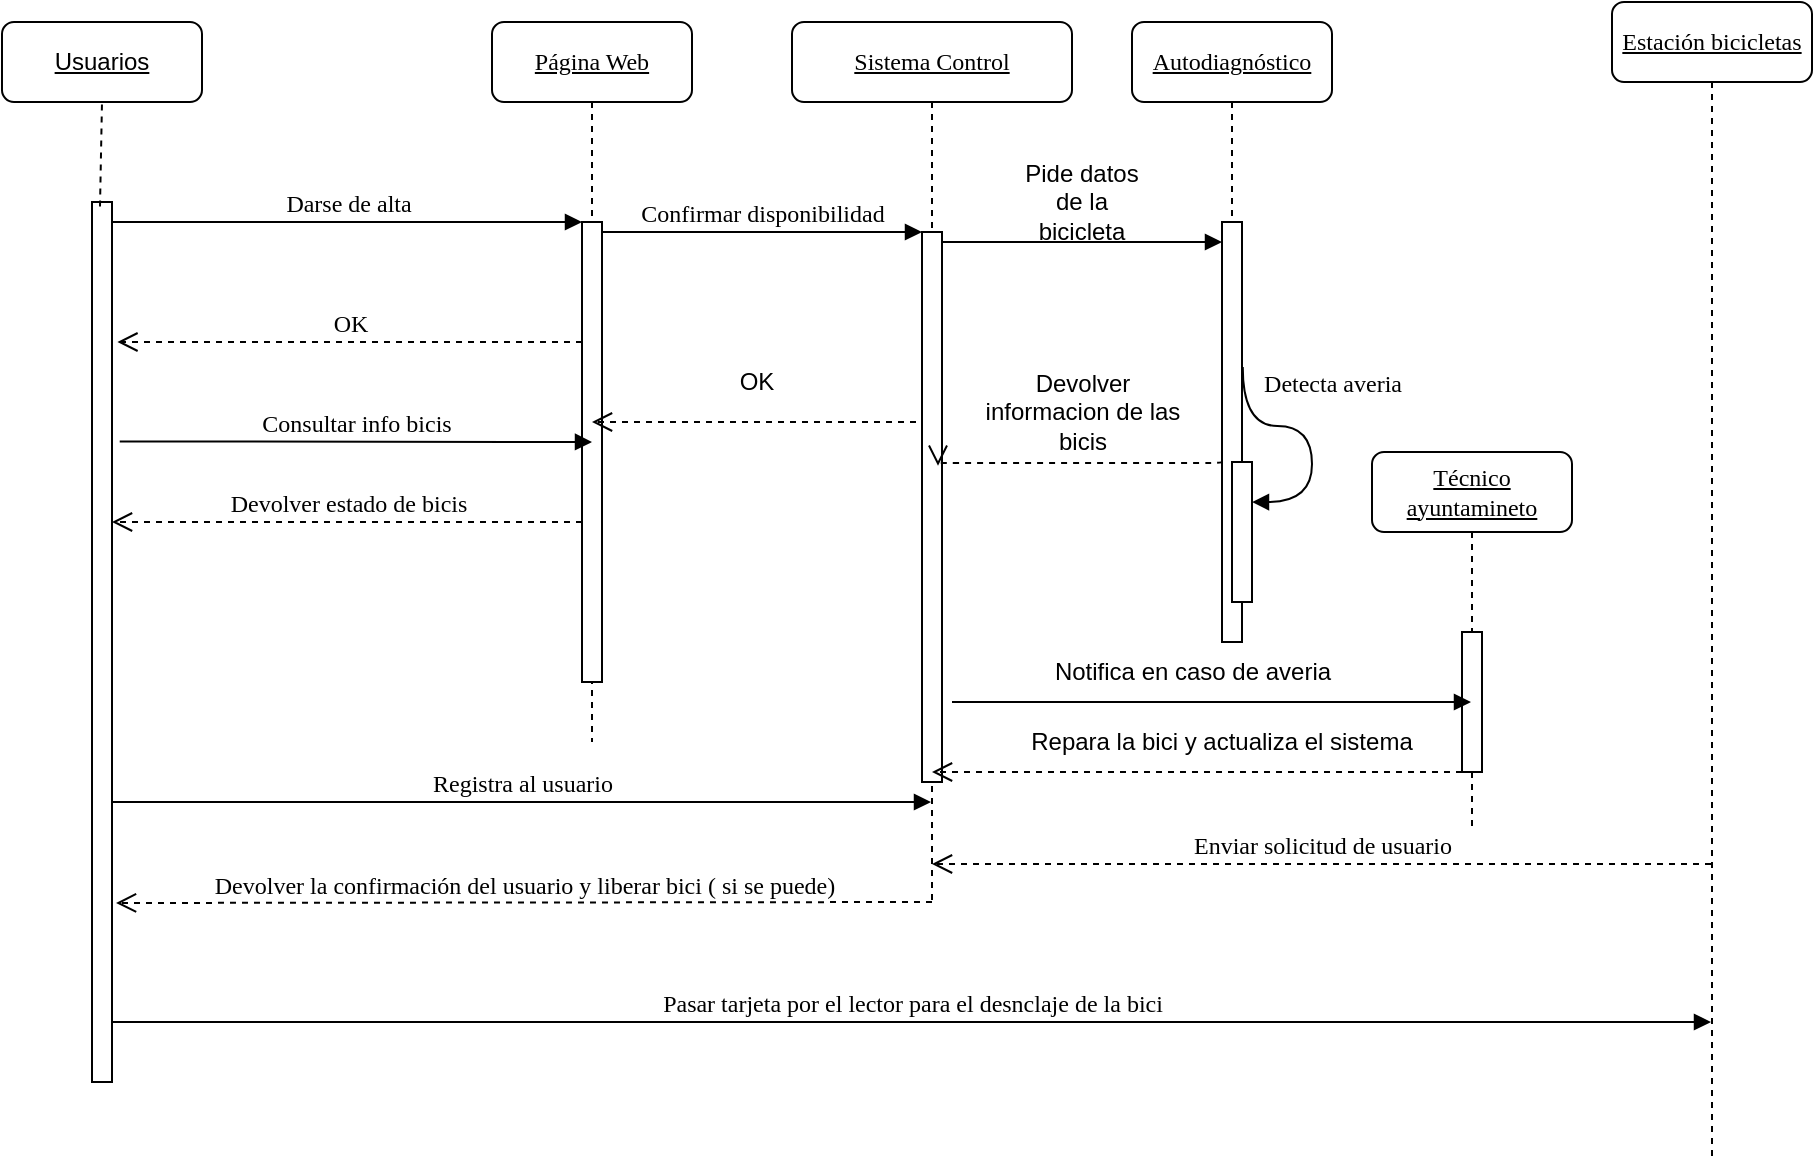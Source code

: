 <mxfile version="24.4.10" type="device">
  <diagram name="Page-1" id="13e1069c-82ec-6db2-03f1-153e76fe0fe0">
    <mxGraphModel dx="1912" dy="788" grid="1" gridSize="10" guides="1" tooltips="1" connect="1" arrows="1" fold="1" page="1" pageScale="1" pageWidth="1100" pageHeight="850" background="none" math="0" shadow="0">
      <root>
        <mxCell id="0" />
        <mxCell id="1" parent="0" />
        <mxCell id="7baba1c4bc27f4b0-2" value="&lt;u&gt;Página Web&lt;/u&gt;" style="shape=umlLifeline;perimeter=lifelinePerimeter;whiteSpace=wrap;html=1;container=1;collapsible=0;recursiveResize=0;outlineConnect=0;rounded=1;shadow=0;comic=0;labelBackgroundColor=none;strokeWidth=1;fontFamily=Verdana;fontSize=12;align=center;" parent="1" vertex="1">
          <mxGeometry x="240" y="80" width="100" height="360" as="geometry" />
        </mxCell>
        <mxCell id="7baba1c4bc27f4b0-10" value="" style="html=1;points=[];perimeter=orthogonalPerimeter;rounded=0;shadow=0;comic=0;labelBackgroundColor=none;strokeWidth=1;fontFamily=Verdana;fontSize=12;align=center;" parent="7baba1c4bc27f4b0-2" vertex="1">
          <mxGeometry x="45" y="100" width="10" height="230" as="geometry" />
        </mxCell>
        <mxCell id="Tk5kIujEiuRL3am352Pe-1" value="OK" style="html=1;verticalAlign=bottom;endArrow=open;dashed=1;endSize=8;labelBackgroundColor=none;fontFamily=Verdana;fontSize=12;edgeStyle=elbowEdgeStyle;elbow=vertical;exitX=-0.3;exitY=0.409;exitDx=0;exitDy=0;exitPerimeter=0;entryX=1.271;entryY=0.16;entryDx=0;entryDy=0;entryPerimeter=0;" parent="7baba1c4bc27f4b0-2" target="7baba1c4bc27f4b0-9" edge="1">
          <mxGeometry relative="1" as="geometry">
            <mxPoint x="-160" y="150" as="targetPoint" />
            <Array as="points" />
            <mxPoint x="45" y="160.0" as="sourcePoint" />
          </mxGeometry>
        </mxCell>
        <mxCell id="Tk5kIujEiuRL3am352Pe-3" value="Devolver estado de bicis" style="html=1;verticalAlign=bottom;endArrow=open;dashed=1;endSize=8;labelBackgroundColor=none;fontFamily=Verdana;fontSize=12;edgeStyle=elbowEdgeStyle;elbow=vertical;exitX=-0.3;exitY=0.409;exitDx=0;exitDy=0;exitPerimeter=0;entryX=1;entryY=0.364;entryDx=0;entryDy=0;entryPerimeter=0;" parent="7baba1c4bc27f4b0-2" target="7baba1c4bc27f4b0-9" edge="1">
          <mxGeometry relative="1" as="geometry">
            <mxPoint x="-150" y="260" as="targetPoint" />
            <Array as="points" />
            <mxPoint x="45" y="250.0" as="sourcePoint" />
          </mxGeometry>
        </mxCell>
        <mxCell id="ft9SWUOywL6U9kUS1ZNg-10" value="" style="html=1;verticalAlign=bottom;endArrow=open;dashed=1;endSize=8;labelBackgroundColor=none;fontFamily=Verdana;fontSize=12;edgeStyle=elbowEdgeStyle;elbow=vertical;" edge="1" parent="7baba1c4bc27f4b0-2" target="7baba1c4bc27f4b0-2">
          <mxGeometry relative="1" as="geometry">
            <mxPoint x="70" y="202.5" as="targetPoint" />
            <Array as="points" />
            <mxPoint x="212" y="200" as="sourcePoint" />
          </mxGeometry>
        </mxCell>
        <mxCell id="7baba1c4bc27f4b0-3" value="&lt;u&gt;Sistema Control&lt;/u&gt;" style="shape=umlLifeline;perimeter=lifelinePerimeter;whiteSpace=wrap;html=1;container=1;collapsible=0;recursiveResize=0;outlineConnect=0;rounded=1;shadow=0;comic=0;labelBackgroundColor=none;strokeWidth=1;fontFamily=Verdana;fontSize=12;align=center;" parent="1" vertex="1">
          <mxGeometry x="390" y="80" width="140" height="440" as="geometry" />
        </mxCell>
        <mxCell id="7baba1c4bc27f4b0-13" value="" style="html=1;points=[];perimeter=orthogonalPerimeter;rounded=0;shadow=0;comic=0;labelBackgroundColor=none;strokeWidth=1;fontFamily=Verdana;fontSize=12;align=center;" parent="7baba1c4bc27f4b0-3" vertex="1">
          <mxGeometry x="65" y="105" width="10" height="275" as="geometry" />
        </mxCell>
        <mxCell id="7baba1c4bc27f4b0-4" value="&lt;u&gt;Autodiagnóstico&lt;/u&gt;" style="shape=umlLifeline;perimeter=lifelinePerimeter;whiteSpace=wrap;html=1;container=1;collapsible=0;recursiveResize=0;outlineConnect=0;rounded=1;shadow=0;comic=0;labelBackgroundColor=none;strokeWidth=1;fontFamily=Verdana;fontSize=12;align=center;" parent="1" vertex="1">
          <mxGeometry x="560" y="80" width="100" height="310" as="geometry" />
        </mxCell>
        <mxCell id="7baba1c4bc27f4b0-16" value="" style="html=1;points=[];perimeter=orthogonalPerimeter;rounded=0;shadow=0;comic=0;labelBackgroundColor=none;strokeWidth=1;fontFamily=Verdana;fontSize=12;align=center;" parent="7baba1c4bc27f4b0-4" vertex="1">
          <mxGeometry x="45" y="100" width="10" height="210" as="geometry" />
        </mxCell>
        <mxCell id="7baba1c4bc27f4b0-34" value="" style="html=1;points=[];perimeter=orthogonalPerimeter;rounded=0;shadow=0;comic=0;labelBackgroundColor=none;strokeWidth=1;fontFamily=Verdana;fontSize=12;align=center;" parent="7baba1c4bc27f4b0-4" vertex="1">
          <mxGeometry x="50" y="220" width="10" height="70" as="geometry" />
        </mxCell>
        <mxCell id="7baba1c4bc27f4b0-35" value="Detecta averia" style="html=1;verticalAlign=bottom;endArrow=block;labelBackgroundColor=none;fontFamily=Verdana;fontSize=12;elbow=vertical;edgeStyle=orthogonalEdgeStyle;curved=1;entryX=1;entryY=0.286;entryPerimeter=0;exitX=1.038;exitY=0.345;exitPerimeter=0;" parent="7baba1c4bc27f4b0-4" source="7baba1c4bc27f4b0-16" target="7baba1c4bc27f4b0-34" edge="1">
          <mxGeometry x="-0.029" y="16" relative="1" as="geometry">
            <mxPoint x="-95" y="150" as="sourcePoint" />
            <mxPoint x="35" y="150" as="targetPoint" />
            <Array as="points">
              <mxPoint x="90" y="202" />
              <mxPoint x="90" y="240" />
            </Array>
            <mxPoint x="-6" y="-12" as="offset" />
          </mxGeometry>
        </mxCell>
        <mxCell id="7baba1c4bc27f4b0-17" value="" style="html=1;verticalAlign=bottom;endArrow=block;labelBackgroundColor=none;fontFamily=Verdana;fontSize=12;edgeStyle=elbowEdgeStyle;elbow=vertical;" parent="7baba1c4bc27f4b0-4" edge="1">
          <mxGeometry relative="1" as="geometry">
            <mxPoint x="-95" y="110" as="sourcePoint" />
            <Array as="points">
              <mxPoint y="110" />
              <mxPoint x="-100" y="40" />
            </Array>
            <mxPoint x="45" y="110" as="targetPoint" />
            <mxPoint as="offset" />
          </mxGeometry>
        </mxCell>
        <mxCell id="Tk5kIujEiuRL3am352Pe-14" value="Devolver informacion de las bicis" style="text;html=1;align=center;verticalAlign=middle;whiteSpace=wrap;rounded=0;" parent="7baba1c4bc27f4b0-4" vertex="1">
          <mxGeometry x="-77.5" y="180" width="105" height="30" as="geometry" />
        </mxCell>
        <mxCell id="7baba1c4bc27f4b0-5" value="&lt;u&gt;Técnico ayuntamineto&lt;/u&gt;" style="shape=umlLifeline;perimeter=lifelinePerimeter;whiteSpace=wrap;html=1;container=1;collapsible=0;recursiveResize=0;outlineConnect=0;rounded=1;shadow=0;comic=0;labelBackgroundColor=none;strokeWidth=1;fontFamily=Verdana;fontSize=12;align=center;" parent="1" vertex="1">
          <mxGeometry x="680" y="295" width="100" height="190" as="geometry" />
        </mxCell>
        <mxCell id="7baba1c4bc27f4b0-19" value="" style="html=1;points=[];perimeter=orthogonalPerimeter;rounded=0;shadow=0;comic=0;labelBackgroundColor=none;strokeWidth=1;fontFamily=Verdana;fontSize=12;align=center;" parent="7baba1c4bc27f4b0-5" vertex="1">
          <mxGeometry x="45" y="90" width="10" height="70" as="geometry" />
        </mxCell>
        <mxCell id="ft9SWUOywL6U9kUS1ZNg-12" value="" style="html=1;verticalAlign=bottom;endArrow=open;dashed=1;endSize=8;labelBackgroundColor=none;fontFamily=Verdana;fontSize=12;edgeStyle=elbowEdgeStyle;elbow=vertical;" edge="1" parent="7baba1c4bc27f4b0-5" target="7baba1c4bc27f4b0-3">
          <mxGeometry relative="1" as="geometry">
            <mxPoint x="-97" y="162.5" as="targetPoint" />
            <Array as="points" />
            <mxPoint x="45" y="160" as="sourcePoint" />
          </mxGeometry>
        </mxCell>
        <mxCell id="7baba1c4bc27f4b0-6" value="&lt;u&gt;Estación bicicletas&lt;/u&gt;" style="shape=umlLifeline;perimeter=lifelinePerimeter;whiteSpace=wrap;html=1;container=1;collapsible=0;recursiveResize=0;outlineConnect=0;rounded=1;shadow=0;comic=0;labelBackgroundColor=none;strokeWidth=1;fontFamily=Verdana;fontSize=12;align=center;" parent="1" vertex="1">
          <mxGeometry x="800" y="70" width="100" height="580" as="geometry" />
        </mxCell>
        <mxCell id="ft9SWUOywL6U9kUS1ZNg-4" value="&lt;font style=&quot;vertical-align: inherit;&quot;&gt;&lt;font style=&quot;vertical-align: inherit;&quot;&gt;Enviar solicitud de usuario&lt;/font&gt;&lt;/font&gt;" style="html=1;verticalAlign=bottom;endArrow=open;dashed=1;endSize=8;labelBackgroundColor=none;fontFamily=Verdana;fontSize=12;edgeStyle=elbowEdgeStyle;elbow=vertical;entryX=1.2;entryY=0.798;entryDx=0;entryDy=0;entryPerimeter=0;" edge="1" parent="7baba1c4bc27f4b0-6" source="7baba1c4bc27f4b0-6">
          <mxGeometry relative="1" as="geometry">
            <mxPoint x="-340" y="431" as="targetPoint" />
            <Array as="points" />
            <mxPoint x="68" y="430" as="sourcePoint" />
          </mxGeometry>
        </mxCell>
        <mxCell id="7baba1c4bc27f4b0-11" value="Darse de alta" style="html=1;verticalAlign=bottom;endArrow=block;entryX=0;entryY=0;labelBackgroundColor=none;fontFamily=Verdana;fontSize=12;edgeStyle=elbowEdgeStyle;elbow=vertical;" parent="1" source="7baba1c4bc27f4b0-9" target="7baba1c4bc27f4b0-10" edge="1">
          <mxGeometry relative="1" as="geometry">
            <mxPoint x="220" y="190" as="sourcePoint" />
          </mxGeometry>
        </mxCell>
        <mxCell id="7baba1c4bc27f4b0-14" value="Confirmar disponibilidad" style="html=1;verticalAlign=bottom;endArrow=block;entryX=0;entryY=0;labelBackgroundColor=none;fontFamily=Verdana;fontSize=12;edgeStyle=elbowEdgeStyle;elbow=vertical;" parent="1" source="7baba1c4bc27f4b0-10" target="7baba1c4bc27f4b0-13" edge="1">
          <mxGeometry relative="1" as="geometry">
            <mxPoint x="370" y="200" as="sourcePoint" />
          </mxGeometry>
        </mxCell>
        <mxCell id="7baba1c4bc27f4b0-9" value="" style="html=1;points=[];perimeter=orthogonalPerimeter;rounded=0;shadow=0;comic=0;labelBackgroundColor=none;strokeWidth=1;fontFamily=Verdana;fontSize=12;align=center;" parent="1" vertex="1">
          <mxGeometry x="40" y="170" width="10" height="440" as="geometry" />
        </mxCell>
        <mxCell id="Tk5kIujEiuRL3am352Pe-6" value="&lt;u&gt;Usuarios&lt;/u&gt;" style="rounded=1;whiteSpace=wrap;html=1;" parent="1" vertex="1">
          <mxGeometry x="-5" y="80" width="100" height="40" as="geometry" />
        </mxCell>
        <mxCell id="Tk5kIujEiuRL3am352Pe-9" value="" style="endArrow=none;dashed=1;html=1;rounded=0;entryX=0.5;entryY=1;entryDx=0;entryDy=0;exitX=0.4;exitY=0.005;exitDx=0;exitDy=0;exitPerimeter=0;" parent="1" source="7baba1c4bc27f4b0-9" target="Tk5kIujEiuRL3am352Pe-6" edge="1">
          <mxGeometry width="50" height="50" relative="1" as="geometry">
            <mxPoint x="-30" y="220" as="sourcePoint" />
            <mxPoint x="20" y="170" as="targetPoint" />
          </mxGeometry>
        </mxCell>
        <mxCell id="Tk5kIujEiuRL3am352Pe-11" value="&lt;font style=&quot;vertical-align: inherit;&quot;&gt;&lt;font style=&quot;vertical-align: inherit;&quot;&gt;Pide datos de la bicicleta&lt;/font&gt;&lt;/font&gt;" style="text;html=1;align=center;verticalAlign=middle;whiteSpace=wrap;rounded=0;" parent="1" vertex="1">
          <mxGeometry x="500" y="150" width="70" height="40" as="geometry" />
        </mxCell>
        <mxCell id="Tk5kIujEiuRL3am352Pe-2" value="Consultar info bicis" style="html=1;verticalAlign=bottom;endArrow=block;labelBackgroundColor=none;fontFamily=Verdana;fontSize=12;edgeStyle=elbowEdgeStyle;elbow=vertical;exitX=1.386;exitY=0.305;exitDx=0;exitDy=0;exitPerimeter=0;entryX=0.5;entryY=0.478;entryDx=0;entryDy=0;entryPerimeter=0;" parent="1" target="7baba1c4bc27f4b0-10" edge="1">
          <mxGeometry relative="1" as="geometry">
            <mxPoint x="53.86" y="289.71" as="sourcePoint" />
            <mxPoint x="280" y="290" as="targetPoint" />
          </mxGeometry>
        </mxCell>
        <mxCell id="ft9SWUOywL6U9kUS1ZNg-1" value="&lt;font style=&quot;vertical-align: inherit;&quot;&gt;&lt;font style=&quot;vertical-align: inherit;&quot;&gt;Registra al usuario&lt;/font&gt;&lt;/font&gt;" style="html=1;verticalAlign=bottom;endArrow=block;labelBackgroundColor=none;fontFamily=Verdana;fontSize=12;edgeStyle=elbowEdgeStyle;elbow=vertical;" edge="1" parent="1">
          <mxGeometry relative="1" as="geometry">
            <mxPoint x="50" y="470" as="sourcePoint" />
            <mxPoint x="459.5" y="470" as="targetPoint" />
          </mxGeometry>
        </mxCell>
        <mxCell id="ft9SWUOywL6U9kUS1ZNg-2" value="&lt;font style=&quot;vertical-align: inherit;&quot;&gt;&lt;font style=&quot;vertical-align: inherit;&quot;&gt;Devolver la confirmación del usuario y liberar bici ( si se puede)&lt;/font&gt;&lt;/font&gt;" style="html=1;verticalAlign=bottom;endArrow=open;dashed=1;endSize=8;labelBackgroundColor=none;fontFamily=Verdana;fontSize=12;edgeStyle=elbowEdgeStyle;elbow=vertical;entryX=1.2;entryY=0.798;entryDx=0;entryDy=0;entryPerimeter=0;" edge="1" parent="1" source="7baba1c4bc27f4b0-3" target="7baba1c4bc27f4b0-9">
          <mxGeometry relative="1" as="geometry">
            <mxPoint x="120" y="520" as="targetPoint" />
            <Array as="points" />
            <mxPoint x="355" y="520" as="sourcePoint" />
          </mxGeometry>
        </mxCell>
        <mxCell id="ft9SWUOywL6U9kUS1ZNg-3" value="&lt;font style=&quot;vertical-align: inherit;&quot;&gt;&lt;font style=&quot;vertical-align: inherit;&quot;&gt;Pasar tarjeta por el lector para el desnclaje de la bici&lt;/font&gt;&lt;/font&gt;" style="html=1;verticalAlign=bottom;endArrow=block;labelBackgroundColor=none;fontFamily=Verdana;fontSize=12;edgeStyle=elbowEdgeStyle;elbow=vertical;" edge="1" parent="1" target="7baba1c4bc27f4b0-6">
          <mxGeometry relative="1" as="geometry">
            <mxPoint x="50" y="580" as="sourcePoint" />
            <mxPoint x="459.5" y="580" as="targetPoint" />
          </mxGeometry>
        </mxCell>
        <mxCell id="ft9SWUOywL6U9kUS1ZNg-5" value="" style="html=1;verticalAlign=bottom;endArrow=block;labelBackgroundColor=none;fontFamily=Verdana;fontSize=12;edgeStyle=elbowEdgeStyle;elbow=vertical;" edge="1" parent="1" target="7baba1c4bc27f4b0-5">
          <mxGeometry relative="1" as="geometry">
            <mxPoint x="470" y="420" as="sourcePoint" />
            <Array as="points">
              <mxPoint x="575" y="420" />
              <mxPoint x="475" y="350" />
            </Array>
            <mxPoint x="620" y="420" as="targetPoint" />
            <mxPoint as="offset" />
          </mxGeometry>
        </mxCell>
        <mxCell id="ft9SWUOywL6U9kUS1ZNg-6" value="Notifica en caso de averia" style="text;html=1;align=center;verticalAlign=middle;resizable=0;points=[];autosize=1;strokeColor=none;fillColor=none;" vertex="1" parent="1">
          <mxGeometry x="510" y="390" width="160" height="30" as="geometry" />
        </mxCell>
        <mxCell id="ft9SWUOywL6U9kUS1ZNg-9" value="" style="html=1;verticalAlign=bottom;endArrow=open;dashed=1;endSize=8;labelBackgroundColor=none;fontFamily=Verdana;fontSize=12;edgeStyle=elbowEdgeStyle;elbow=vertical;entryX=0.8;entryY=0.425;entryDx=0;entryDy=0;entryPerimeter=0;" edge="1" parent="1" target="7baba1c4bc27f4b0-13">
          <mxGeometry relative="1" as="geometry">
            <mxPoint x="470" y="301" as="targetPoint" />
            <Array as="points" />
            <mxPoint x="605" y="299.5" as="sourcePoint" />
          </mxGeometry>
        </mxCell>
        <mxCell id="ft9SWUOywL6U9kUS1ZNg-11" value="OK" style="text;html=1;align=center;verticalAlign=middle;whiteSpace=wrap;rounded=0;" vertex="1" parent="1">
          <mxGeometry x="320" y="245" width="105" height="30" as="geometry" />
        </mxCell>
        <mxCell id="ft9SWUOywL6U9kUS1ZNg-13" value="Repara la bici y actualiza el sistema" style="text;html=1;align=center;verticalAlign=middle;whiteSpace=wrap;rounded=0;" vertex="1" parent="1">
          <mxGeometry x="500" y="425" width="210" height="30" as="geometry" />
        </mxCell>
      </root>
    </mxGraphModel>
  </diagram>
</mxfile>
